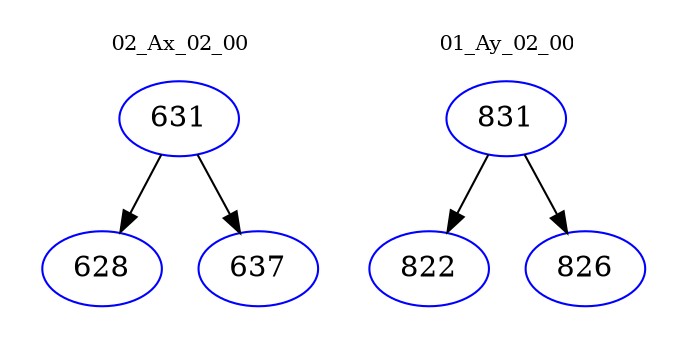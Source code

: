 digraph{
subgraph cluster_0 {
color = white
label = "02_Ax_02_00";
fontsize=10;
T0_631 [label="631", color="blue"]
T0_631 -> T0_628 [color="black"]
T0_628 [label="628", color="blue"]
T0_631 -> T0_637 [color="black"]
T0_637 [label="637", color="blue"]
}
subgraph cluster_1 {
color = white
label = "01_Ay_02_00";
fontsize=10;
T1_831 [label="831", color="blue"]
T1_831 -> T1_822 [color="black"]
T1_822 [label="822", color="blue"]
T1_831 -> T1_826 [color="black"]
T1_826 [label="826", color="blue"]
}
}
